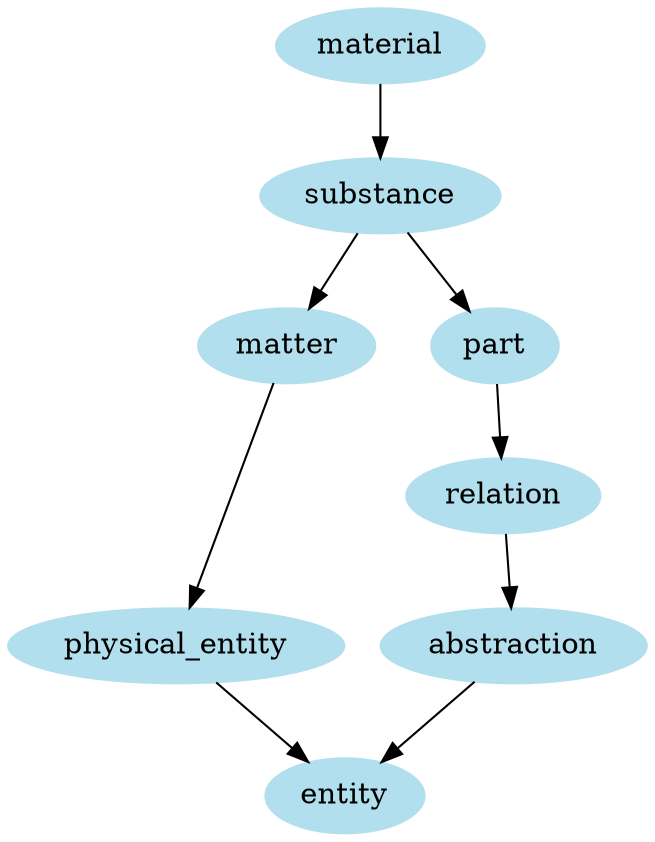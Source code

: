 digraph unix {
	node [color=lightblue2 style=filled]
	size="6,6"
	material -> substance
	substance -> matter
	matter -> physical_entity
	physical_entity -> entity
	substance -> part
	part -> relation
	relation -> abstraction
	abstraction -> entity
}

